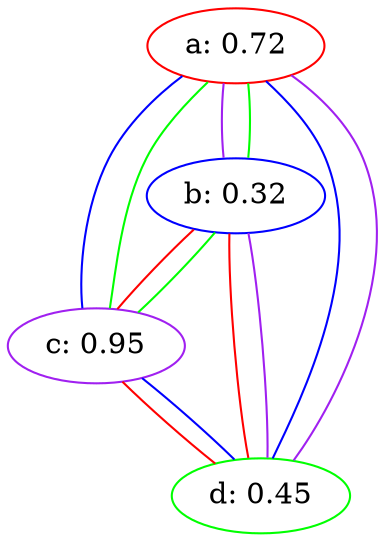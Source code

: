 graph {
    a[label="a: 0.72", color="red"]
    b[label="b: 0.32", color="blue"]
    c[label="c: 0.95", color="purple"]
    d[label="d: 0.45", color="green"]

    edge [len=3]
    a -- b[color="purple"]
    a -- b[color="green"]
    a -- c[color="blue"]
    a -- c[color="green"]
    a -- d[color="blue"]
    a -- d[color="purple"]
    b -- c[color="red"]
    b -- c[color="green"]
    b -- d[color="red"]
    b -- d[color="purple"]
    c -- d[color="red"]
    c -- d[color="blue"]
}


